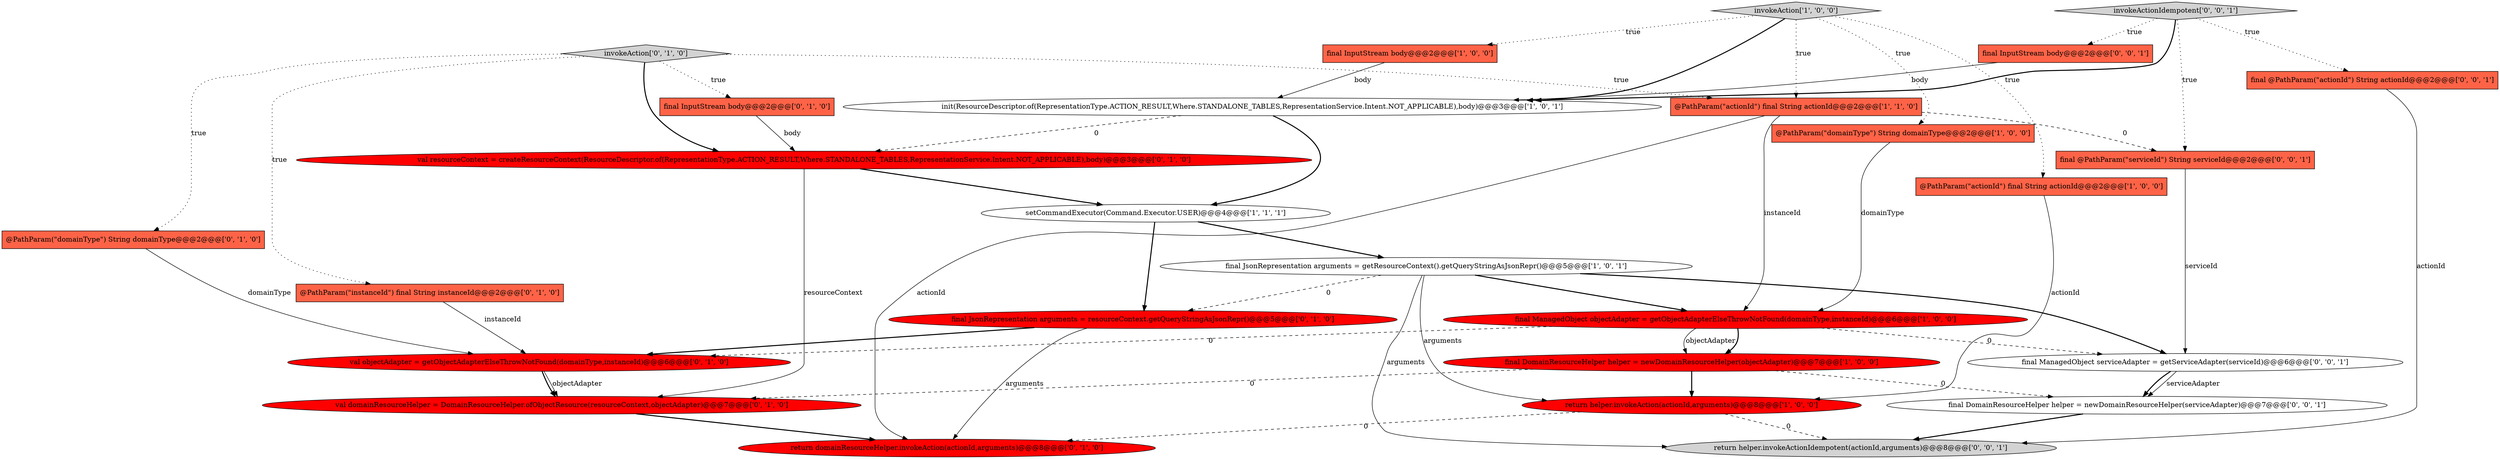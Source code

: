 digraph {
18 [style = filled, label = "val domainResourceHelper = DomainResourceHelper.ofObjectResource(resourceContext,objectAdapter)@@@7@@@['0', '1', '0']", fillcolor = red, shape = ellipse image = "AAA1AAABBB2BBB"];
21 [style = filled, label = "final InputStream body@@@2@@@['0', '0', '1']", fillcolor = tomato, shape = box image = "AAA0AAABBB3BBB"];
23 [style = filled, label = "final DomainResourceHelper helper = newDomainResourceHelper(serviceAdapter)@@@7@@@['0', '0', '1']", fillcolor = white, shape = ellipse image = "AAA0AAABBB3BBB"];
20 [style = filled, label = "final @PathParam(\"actionId\") String actionId@@@2@@@['0', '0', '1']", fillcolor = tomato, shape = box image = "AAA0AAABBB3BBB"];
11 [style = filled, label = "@PathParam(\"domainType\") String domainType@@@2@@@['0', '1', '0']", fillcolor = tomato, shape = box image = "AAA0AAABBB2BBB"];
15 [style = filled, label = "val objectAdapter = getObjectAdapterElseThrowNotFound(domainType,instanceId)@@@6@@@['0', '1', '0']", fillcolor = red, shape = ellipse image = "AAA1AAABBB2BBB"];
19 [style = filled, label = "val resourceContext = createResourceContext(ResourceDescriptor.of(RepresentationType.ACTION_RESULT,Where.STANDALONE_TABLES,RepresentationService.Intent.NOT_APPLICABLE),body)@@@3@@@['0', '1', '0']", fillcolor = red, shape = ellipse image = "AAA1AAABBB2BBB"];
26 [style = filled, label = "invokeActionIdempotent['0', '0', '1']", fillcolor = lightgray, shape = diamond image = "AAA0AAABBB3BBB"];
9 [style = filled, label = "@PathParam(\"domainType\") String domainType@@@2@@@['1', '0', '0']", fillcolor = tomato, shape = box image = "AAA0AAABBB1BBB"];
17 [style = filled, label = "final InputStream body@@@2@@@['0', '1', '0']", fillcolor = tomato, shape = box image = "AAA0AAABBB2BBB"];
8 [style = filled, label = "setCommandExecutor(Command.Executor.USER)@@@4@@@['1', '1', '1']", fillcolor = white, shape = ellipse image = "AAA0AAABBB1BBB"];
13 [style = filled, label = "invokeAction['0', '1', '0']", fillcolor = lightgray, shape = diamond image = "AAA0AAABBB2BBB"];
16 [style = filled, label = "final JsonRepresentation arguments = resourceContext.getQueryStringAsJsonRepr()@@@5@@@['0', '1', '0']", fillcolor = red, shape = ellipse image = "AAA1AAABBB2BBB"];
4 [style = filled, label = "final InputStream body@@@2@@@['1', '0', '0']", fillcolor = tomato, shape = box image = "AAA0AAABBB1BBB"];
14 [style = filled, label = "@PathParam(\"instanceId\") final String instanceId@@@2@@@['0', '1', '0']", fillcolor = tomato, shape = box image = "AAA0AAABBB2BBB"];
24 [style = filled, label = "final @PathParam(\"serviceId\") String serviceId@@@2@@@['0', '0', '1']", fillcolor = tomato, shape = box image = "AAA0AAABBB3BBB"];
6 [style = filled, label = "final ManagedObject objectAdapter = getObjectAdapterElseThrowNotFound(domainType,instanceId)@@@6@@@['1', '0', '0']", fillcolor = red, shape = ellipse image = "AAA1AAABBB1BBB"];
2 [style = filled, label = "invokeAction['1', '0', '0']", fillcolor = lightgray, shape = diamond image = "AAA0AAABBB1BBB"];
3 [style = filled, label = "@PathParam(\"actionId\") final String actionId@@@2@@@['1', '0', '0']", fillcolor = tomato, shape = box image = "AAA0AAABBB1BBB"];
25 [style = filled, label = "return helper.invokeActionIdempotent(actionId,arguments)@@@8@@@['0', '0', '1']", fillcolor = lightgray, shape = ellipse image = "AAA0AAABBB3BBB"];
10 [style = filled, label = "@PathParam(\"actionId\") final String actionId@@@2@@@['1', '1', '0']", fillcolor = tomato, shape = box image = "AAA0AAABBB1BBB"];
1 [style = filled, label = "final JsonRepresentation arguments = getResourceContext().getQueryStringAsJsonRepr()@@@5@@@['1', '0', '1']", fillcolor = white, shape = ellipse image = "AAA0AAABBB1BBB"];
0 [style = filled, label = "final DomainResourceHelper helper = newDomainResourceHelper(objectAdapter)@@@7@@@['1', '0', '0']", fillcolor = red, shape = ellipse image = "AAA1AAABBB1BBB"];
5 [style = filled, label = "init(ResourceDescriptor.of(RepresentationType.ACTION_RESULT,Where.STANDALONE_TABLES,RepresentationService.Intent.NOT_APPLICABLE),body)@@@3@@@['1', '0', '1']", fillcolor = white, shape = ellipse image = "AAA0AAABBB1BBB"];
12 [style = filled, label = "return domainResourceHelper.invokeAction(actionId,arguments)@@@8@@@['0', '1', '0']", fillcolor = red, shape = ellipse image = "AAA1AAABBB2BBB"];
7 [style = filled, label = "return helper.invokeAction(actionId,arguments)@@@8@@@['1', '0', '0']", fillcolor = red, shape = ellipse image = "AAA1AAABBB1BBB"];
22 [style = filled, label = "final ManagedObject serviceAdapter = getServiceAdapter(serviceId)@@@6@@@['0', '0', '1']", fillcolor = white, shape = ellipse image = "AAA0AAABBB3BBB"];
2->10 [style = dotted, label="true"];
2->3 [style = dotted, label="true"];
11->15 [style = solid, label="domainType"];
20->25 [style = solid, label="actionId"];
5->8 [style = bold, label=""];
8->16 [style = bold, label=""];
1->25 [style = solid, label="arguments"];
6->0 [style = solid, label="objectAdapter"];
21->5 [style = solid, label="body"];
2->5 [style = bold, label=""];
24->22 [style = solid, label="serviceId"];
16->15 [style = bold, label=""];
23->25 [style = bold, label=""];
13->17 [style = dotted, label="true"];
4->5 [style = solid, label="body"];
16->12 [style = solid, label="arguments"];
26->5 [style = bold, label=""];
0->23 [style = dashed, label="0"];
1->7 [style = solid, label="arguments"];
18->12 [style = bold, label=""];
3->7 [style = solid, label="actionId"];
9->6 [style = solid, label="domainType"];
26->20 [style = dotted, label="true"];
6->0 [style = bold, label=""];
13->10 [style = dotted, label="true"];
15->18 [style = bold, label=""];
22->23 [style = bold, label=""];
6->22 [style = dashed, label="0"];
15->18 [style = solid, label="objectAdapter"];
19->8 [style = bold, label=""];
22->23 [style = solid, label="serviceAdapter"];
0->7 [style = bold, label=""];
1->22 [style = bold, label=""];
8->1 [style = bold, label=""];
10->6 [style = solid, label="instanceId"];
13->19 [style = bold, label=""];
1->6 [style = bold, label=""];
2->9 [style = dotted, label="true"];
6->15 [style = dashed, label="0"];
26->21 [style = dotted, label="true"];
1->16 [style = dashed, label="0"];
26->24 [style = dotted, label="true"];
2->4 [style = dotted, label="true"];
7->25 [style = dashed, label="0"];
14->15 [style = solid, label="instanceId"];
10->12 [style = solid, label="actionId"];
0->18 [style = dashed, label="0"];
13->11 [style = dotted, label="true"];
7->12 [style = dashed, label="0"];
19->18 [style = solid, label="resourceContext"];
13->14 [style = dotted, label="true"];
5->19 [style = dashed, label="0"];
10->24 [style = dashed, label="0"];
17->19 [style = solid, label="body"];
}
